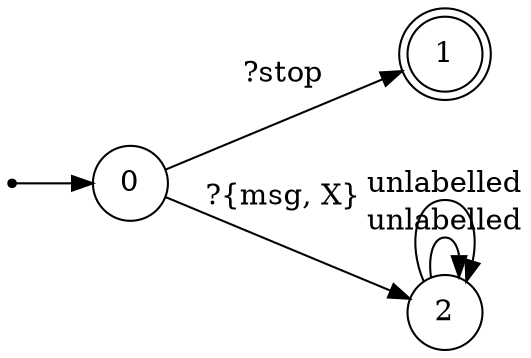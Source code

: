 digraph Communicating_Actor_Automata {

            rankdir=LR;
   size="100, 50"
  node [shape = doublecircle]; 1

            node [shape = point]; START;
   node [shape = circle];
   START->0;

            
0 -> 2 [ label = "?{msg, X}"];
2 -> 2 [ label = "unlabelled"];
2 -> 2 [ label = "unlabelled"];
0 -> 1 [ label = "?stop"];
}